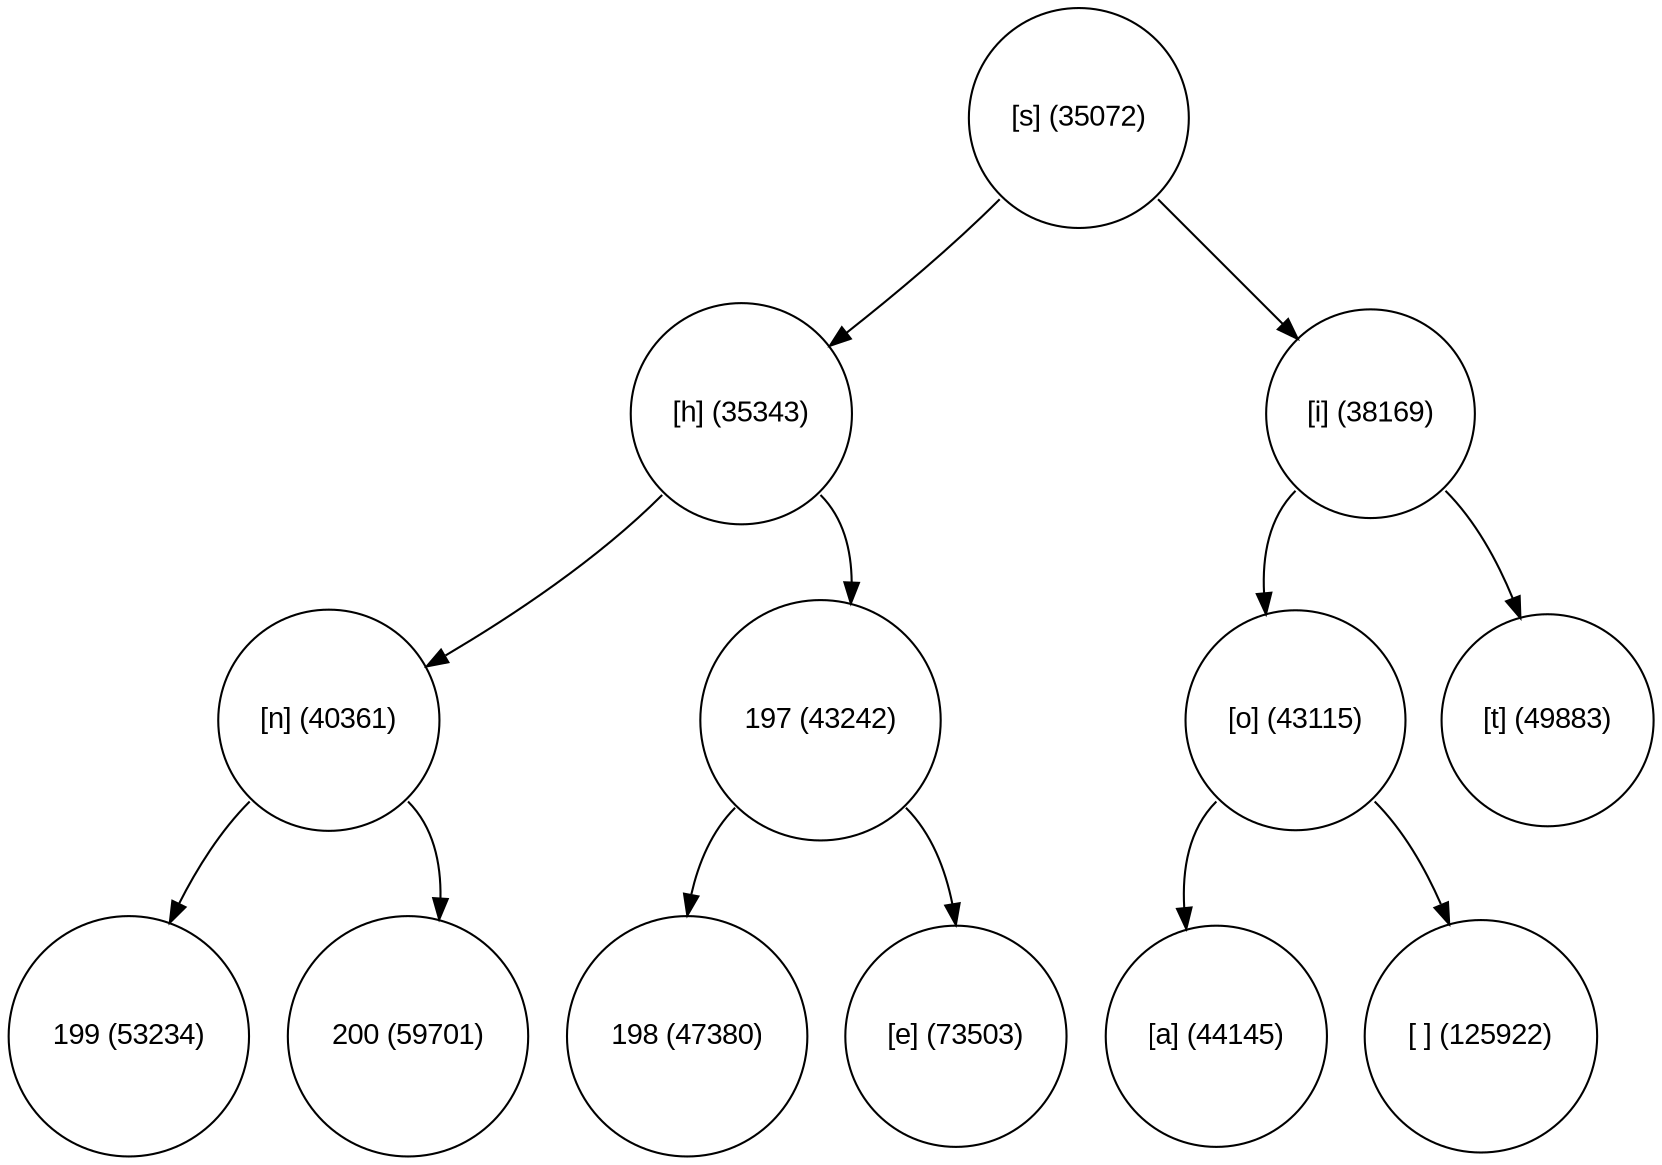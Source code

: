 digraph move_down {
	node [fontname="Arial", shape="circle", width=0.5]; 

	0 [label = "[s] (35072)"];
	0:sw -> 1;
	1 [label = "[h] (35343)"];
	1:sw -> 3;
	3 [label = "[n] (40361)"];
	3:sw -> 7;
	7 [label = "199 (53234)"];
	3:se -> 8;
	8 [label = "200 (59701)"];
	1:se -> 4;
	4 [label = "197 (43242)"];
	4:sw -> 9;
	9 [label = "198 (47380)"];
	4:se -> 10;
	10 [label = "[e] (73503)"];
	0:se -> 2;
	2 [label = "[i] (38169)"];
	2:sw -> 5;
	5 [label = "[o] (43115)"];
	5:sw -> 11;
	11 [label = "[a] (44145)"];
	5:se -> 12;
	12 [label = "[ ] (125922)"];
	2:se -> 6;
	6 [label = "[t] (49883)"];
}
